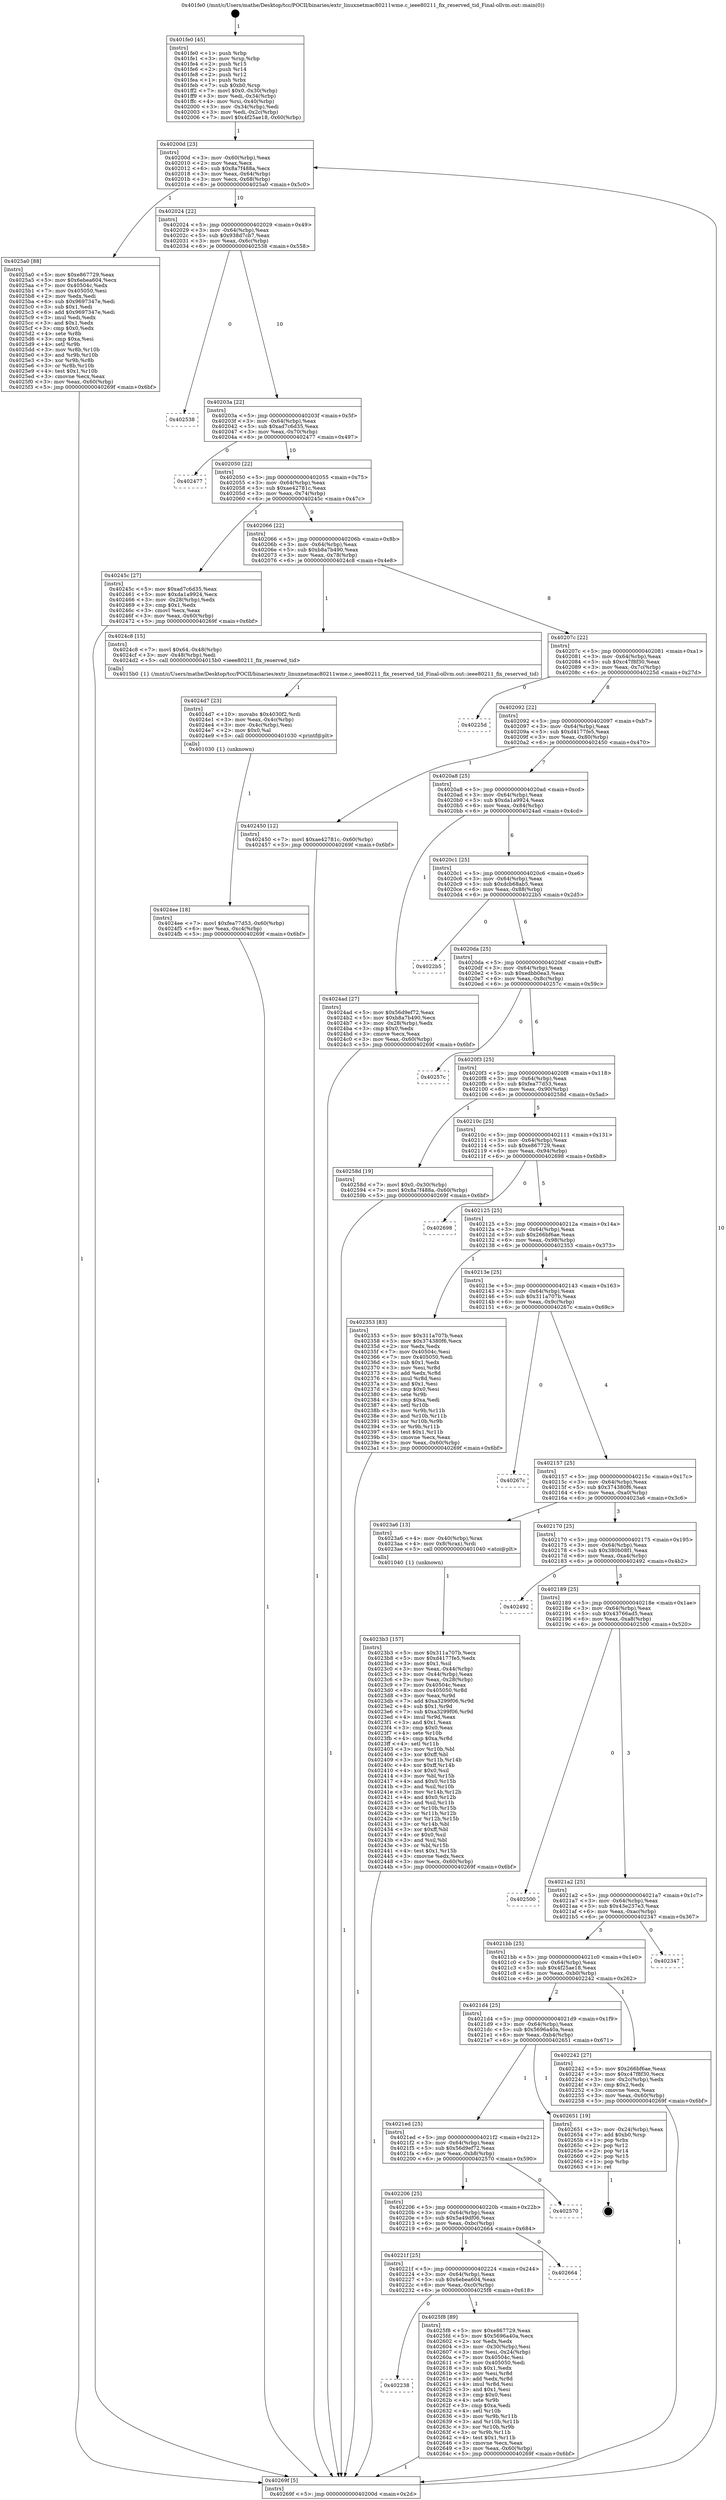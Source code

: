 digraph "0x401fe0" {
  label = "0x401fe0 (/mnt/c/Users/mathe/Desktop/tcc/POCII/binaries/extr_linuxnetmac80211wme.c_ieee80211_fix_reserved_tid_Final-ollvm.out::main(0))"
  labelloc = "t"
  node[shape=record]

  Entry [label="",width=0.3,height=0.3,shape=circle,fillcolor=black,style=filled]
  "0x40200d" [label="{
     0x40200d [23]\l
     | [instrs]\l
     &nbsp;&nbsp;0x40200d \<+3\>: mov -0x60(%rbp),%eax\l
     &nbsp;&nbsp;0x402010 \<+2\>: mov %eax,%ecx\l
     &nbsp;&nbsp;0x402012 \<+6\>: sub $0x8a7f488a,%ecx\l
     &nbsp;&nbsp;0x402018 \<+3\>: mov %eax,-0x64(%rbp)\l
     &nbsp;&nbsp;0x40201b \<+3\>: mov %ecx,-0x68(%rbp)\l
     &nbsp;&nbsp;0x40201e \<+6\>: je 00000000004025a0 \<main+0x5c0\>\l
  }"]
  "0x4025a0" [label="{
     0x4025a0 [88]\l
     | [instrs]\l
     &nbsp;&nbsp;0x4025a0 \<+5\>: mov $0xe867729,%eax\l
     &nbsp;&nbsp;0x4025a5 \<+5\>: mov $0x6ebea604,%ecx\l
     &nbsp;&nbsp;0x4025aa \<+7\>: mov 0x40504c,%edx\l
     &nbsp;&nbsp;0x4025b1 \<+7\>: mov 0x405050,%esi\l
     &nbsp;&nbsp;0x4025b8 \<+2\>: mov %edx,%edi\l
     &nbsp;&nbsp;0x4025ba \<+6\>: sub $0x9697347e,%edi\l
     &nbsp;&nbsp;0x4025c0 \<+3\>: sub $0x1,%edi\l
     &nbsp;&nbsp;0x4025c3 \<+6\>: add $0x9697347e,%edi\l
     &nbsp;&nbsp;0x4025c9 \<+3\>: imul %edi,%edx\l
     &nbsp;&nbsp;0x4025cc \<+3\>: and $0x1,%edx\l
     &nbsp;&nbsp;0x4025cf \<+3\>: cmp $0x0,%edx\l
     &nbsp;&nbsp;0x4025d2 \<+4\>: sete %r8b\l
     &nbsp;&nbsp;0x4025d6 \<+3\>: cmp $0xa,%esi\l
     &nbsp;&nbsp;0x4025d9 \<+4\>: setl %r9b\l
     &nbsp;&nbsp;0x4025dd \<+3\>: mov %r8b,%r10b\l
     &nbsp;&nbsp;0x4025e0 \<+3\>: and %r9b,%r10b\l
     &nbsp;&nbsp;0x4025e3 \<+3\>: xor %r9b,%r8b\l
     &nbsp;&nbsp;0x4025e6 \<+3\>: or %r8b,%r10b\l
     &nbsp;&nbsp;0x4025e9 \<+4\>: test $0x1,%r10b\l
     &nbsp;&nbsp;0x4025ed \<+3\>: cmovne %ecx,%eax\l
     &nbsp;&nbsp;0x4025f0 \<+3\>: mov %eax,-0x60(%rbp)\l
     &nbsp;&nbsp;0x4025f3 \<+5\>: jmp 000000000040269f \<main+0x6bf\>\l
  }"]
  "0x402024" [label="{
     0x402024 [22]\l
     | [instrs]\l
     &nbsp;&nbsp;0x402024 \<+5\>: jmp 0000000000402029 \<main+0x49\>\l
     &nbsp;&nbsp;0x402029 \<+3\>: mov -0x64(%rbp),%eax\l
     &nbsp;&nbsp;0x40202c \<+5\>: sub $0x938d7cb7,%eax\l
     &nbsp;&nbsp;0x402031 \<+3\>: mov %eax,-0x6c(%rbp)\l
     &nbsp;&nbsp;0x402034 \<+6\>: je 0000000000402538 \<main+0x558\>\l
  }"]
  Exit [label="",width=0.3,height=0.3,shape=circle,fillcolor=black,style=filled,peripheries=2]
  "0x402538" [label="{
     0x402538\l
  }", style=dashed]
  "0x40203a" [label="{
     0x40203a [22]\l
     | [instrs]\l
     &nbsp;&nbsp;0x40203a \<+5\>: jmp 000000000040203f \<main+0x5f\>\l
     &nbsp;&nbsp;0x40203f \<+3\>: mov -0x64(%rbp),%eax\l
     &nbsp;&nbsp;0x402042 \<+5\>: sub $0xad7c6d35,%eax\l
     &nbsp;&nbsp;0x402047 \<+3\>: mov %eax,-0x70(%rbp)\l
     &nbsp;&nbsp;0x40204a \<+6\>: je 0000000000402477 \<main+0x497\>\l
  }"]
  "0x402238" [label="{
     0x402238\l
  }", style=dashed]
  "0x402477" [label="{
     0x402477\l
  }", style=dashed]
  "0x402050" [label="{
     0x402050 [22]\l
     | [instrs]\l
     &nbsp;&nbsp;0x402050 \<+5\>: jmp 0000000000402055 \<main+0x75\>\l
     &nbsp;&nbsp;0x402055 \<+3\>: mov -0x64(%rbp),%eax\l
     &nbsp;&nbsp;0x402058 \<+5\>: sub $0xae42781c,%eax\l
     &nbsp;&nbsp;0x40205d \<+3\>: mov %eax,-0x74(%rbp)\l
     &nbsp;&nbsp;0x402060 \<+6\>: je 000000000040245c \<main+0x47c\>\l
  }"]
  "0x4025f8" [label="{
     0x4025f8 [89]\l
     | [instrs]\l
     &nbsp;&nbsp;0x4025f8 \<+5\>: mov $0xe867729,%eax\l
     &nbsp;&nbsp;0x4025fd \<+5\>: mov $0x5696a40a,%ecx\l
     &nbsp;&nbsp;0x402602 \<+2\>: xor %edx,%edx\l
     &nbsp;&nbsp;0x402604 \<+3\>: mov -0x30(%rbp),%esi\l
     &nbsp;&nbsp;0x402607 \<+3\>: mov %esi,-0x24(%rbp)\l
     &nbsp;&nbsp;0x40260a \<+7\>: mov 0x40504c,%esi\l
     &nbsp;&nbsp;0x402611 \<+7\>: mov 0x405050,%edi\l
     &nbsp;&nbsp;0x402618 \<+3\>: sub $0x1,%edx\l
     &nbsp;&nbsp;0x40261b \<+3\>: mov %esi,%r8d\l
     &nbsp;&nbsp;0x40261e \<+3\>: add %edx,%r8d\l
     &nbsp;&nbsp;0x402621 \<+4\>: imul %r8d,%esi\l
     &nbsp;&nbsp;0x402625 \<+3\>: and $0x1,%esi\l
     &nbsp;&nbsp;0x402628 \<+3\>: cmp $0x0,%esi\l
     &nbsp;&nbsp;0x40262b \<+4\>: sete %r9b\l
     &nbsp;&nbsp;0x40262f \<+3\>: cmp $0xa,%edi\l
     &nbsp;&nbsp;0x402632 \<+4\>: setl %r10b\l
     &nbsp;&nbsp;0x402636 \<+3\>: mov %r9b,%r11b\l
     &nbsp;&nbsp;0x402639 \<+3\>: and %r10b,%r11b\l
     &nbsp;&nbsp;0x40263c \<+3\>: xor %r10b,%r9b\l
     &nbsp;&nbsp;0x40263f \<+3\>: or %r9b,%r11b\l
     &nbsp;&nbsp;0x402642 \<+4\>: test $0x1,%r11b\l
     &nbsp;&nbsp;0x402646 \<+3\>: cmovne %ecx,%eax\l
     &nbsp;&nbsp;0x402649 \<+3\>: mov %eax,-0x60(%rbp)\l
     &nbsp;&nbsp;0x40264c \<+5\>: jmp 000000000040269f \<main+0x6bf\>\l
  }"]
  "0x40245c" [label="{
     0x40245c [27]\l
     | [instrs]\l
     &nbsp;&nbsp;0x40245c \<+5\>: mov $0xad7c6d35,%eax\l
     &nbsp;&nbsp;0x402461 \<+5\>: mov $0xda1a9924,%ecx\l
     &nbsp;&nbsp;0x402466 \<+3\>: mov -0x28(%rbp),%edx\l
     &nbsp;&nbsp;0x402469 \<+3\>: cmp $0x1,%edx\l
     &nbsp;&nbsp;0x40246c \<+3\>: cmovl %ecx,%eax\l
     &nbsp;&nbsp;0x40246f \<+3\>: mov %eax,-0x60(%rbp)\l
     &nbsp;&nbsp;0x402472 \<+5\>: jmp 000000000040269f \<main+0x6bf\>\l
  }"]
  "0x402066" [label="{
     0x402066 [22]\l
     | [instrs]\l
     &nbsp;&nbsp;0x402066 \<+5\>: jmp 000000000040206b \<main+0x8b\>\l
     &nbsp;&nbsp;0x40206b \<+3\>: mov -0x64(%rbp),%eax\l
     &nbsp;&nbsp;0x40206e \<+5\>: sub $0xb8a7b490,%eax\l
     &nbsp;&nbsp;0x402073 \<+3\>: mov %eax,-0x78(%rbp)\l
     &nbsp;&nbsp;0x402076 \<+6\>: je 00000000004024c8 \<main+0x4e8\>\l
  }"]
  "0x40221f" [label="{
     0x40221f [25]\l
     | [instrs]\l
     &nbsp;&nbsp;0x40221f \<+5\>: jmp 0000000000402224 \<main+0x244\>\l
     &nbsp;&nbsp;0x402224 \<+3\>: mov -0x64(%rbp),%eax\l
     &nbsp;&nbsp;0x402227 \<+5\>: sub $0x6ebea604,%eax\l
     &nbsp;&nbsp;0x40222c \<+6\>: mov %eax,-0xc0(%rbp)\l
     &nbsp;&nbsp;0x402232 \<+6\>: je 00000000004025f8 \<main+0x618\>\l
  }"]
  "0x4024c8" [label="{
     0x4024c8 [15]\l
     | [instrs]\l
     &nbsp;&nbsp;0x4024c8 \<+7\>: movl $0x64,-0x48(%rbp)\l
     &nbsp;&nbsp;0x4024cf \<+3\>: mov -0x48(%rbp),%edi\l
     &nbsp;&nbsp;0x4024d2 \<+5\>: call 00000000004015b0 \<ieee80211_fix_reserved_tid\>\l
     | [calls]\l
     &nbsp;&nbsp;0x4015b0 \{1\} (/mnt/c/Users/mathe/Desktop/tcc/POCII/binaries/extr_linuxnetmac80211wme.c_ieee80211_fix_reserved_tid_Final-ollvm.out::ieee80211_fix_reserved_tid)\l
  }"]
  "0x40207c" [label="{
     0x40207c [22]\l
     | [instrs]\l
     &nbsp;&nbsp;0x40207c \<+5\>: jmp 0000000000402081 \<main+0xa1\>\l
     &nbsp;&nbsp;0x402081 \<+3\>: mov -0x64(%rbp),%eax\l
     &nbsp;&nbsp;0x402084 \<+5\>: sub $0xc47f8f30,%eax\l
     &nbsp;&nbsp;0x402089 \<+3\>: mov %eax,-0x7c(%rbp)\l
     &nbsp;&nbsp;0x40208c \<+6\>: je 000000000040225d \<main+0x27d\>\l
  }"]
  "0x402664" [label="{
     0x402664\l
  }", style=dashed]
  "0x40225d" [label="{
     0x40225d\l
  }", style=dashed]
  "0x402092" [label="{
     0x402092 [22]\l
     | [instrs]\l
     &nbsp;&nbsp;0x402092 \<+5\>: jmp 0000000000402097 \<main+0xb7\>\l
     &nbsp;&nbsp;0x402097 \<+3\>: mov -0x64(%rbp),%eax\l
     &nbsp;&nbsp;0x40209a \<+5\>: sub $0xd4177fe5,%eax\l
     &nbsp;&nbsp;0x40209f \<+3\>: mov %eax,-0x80(%rbp)\l
     &nbsp;&nbsp;0x4020a2 \<+6\>: je 0000000000402450 \<main+0x470\>\l
  }"]
  "0x402206" [label="{
     0x402206 [25]\l
     | [instrs]\l
     &nbsp;&nbsp;0x402206 \<+5\>: jmp 000000000040220b \<main+0x22b\>\l
     &nbsp;&nbsp;0x40220b \<+3\>: mov -0x64(%rbp),%eax\l
     &nbsp;&nbsp;0x40220e \<+5\>: sub $0x5a49df06,%eax\l
     &nbsp;&nbsp;0x402213 \<+6\>: mov %eax,-0xbc(%rbp)\l
     &nbsp;&nbsp;0x402219 \<+6\>: je 0000000000402664 \<main+0x684\>\l
  }"]
  "0x402450" [label="{
     0x402450 [12]\l
     | [instrs]\l
     &nbsp;&nbsp;0x402450 \<+7\>: movl $0xae42781c,-0x60(%rbp)\l
     &nbsp;&nbsp;0x402457 \<+5\>: jmp 000000000040269f \<main+0x6bf\>\l
  }"]
  "0x4020a8" [label="{
     0x4020a8 [25]\l
     | [instrs]\l
     &nbsp;&nbsp;0x4020a8 \<+5\>: jmp 00000000004020ad \<main+0xcd\>\l
     &nbsp;&nbsp;0x4020ad \<+3\>: mov -0x64(%rbp),%eax\l
     &nbsp;&nbsp;0x4020b0 \<+5\>: sub $0xda1a9924,%eax\l
     &nbsp;&nbsp;0x4020b5 \<+6\>: mov %eax,-0x84(%rbp)\l
     &nbsp;&nbsp;0x4020bb \<+6\>: je 00000000004024ad \<main+0x4cd\>\l
  }"]
  "0x402570" [label="{
     0x402570\l
  }", style=dashed]
  "0x4024ad" [label="{
     0x4024ad [27]\l
     | [instrs]\l
     &nbsp;&nbsp;0x4024ad \<+5\>: mov $0x56d9ef72,%eax\l
     &nbsp;&nbsp;0x4024b2 \<+5\>: mov $0xb8a7b490,%ecx\l
     &nbsp;&nbsp;0x4024b7 \<+3\>: mov -0x28(%rbp),%edx\l
     &nbsp;&nbsp;0x4024ba \<+3\>: cmp $0x0,%edx\l
     &nbsp;&nbsp;0x4024bd \<+3\>: cmove %ecx,%eax\l
     &nbsp;&nbsp;0x4024c0 \<+3\>: mov %eax,-0x60(%rbp)\l
     &nbsp;&nbsp;0x4024c3 \<+5\>: jmp 000000000040269f \<main+0x6bf\>\l
  }"]
  "0x4020c1" [label="{
     0x4020c1 [25]\l
     | [instrs]\l
     &nbsp;&nbsp;0x4020c1 \<+5\>: jmp 00000000004020c6 \<main+0xe6\>\l
     &nbsp;&nbsp;0x4020c6 \<+3\>: mov -0x64(%rbp),%eax\l
     &nbsp;&nbsp;0x4020c9 \<+5\>: sub $0xdcb68ab5,%eax\l
     &nbsp;&nbsp;0x4020ce \<+6\>: mov %eax,-0x88(%rbp)\l
     &nbsp;&nbsp;0x4020d4 \<+6\>: je 00000000004022b5 \<main+0x2d5\>\l
  }"]
  "0x4021ed" [label="{
     0x4021ed [25]\l
     | [instrs]\l
     &nbsp;&nbsp;0x4021ed \<+5\>: jmp 00000000004021f2 \<main+0x212\>\l
     &nbsp;&nbsp;0x4021f2 \<+3\>: mov -0x64(%rbp),%eax\l
     &nbsp;&nbsp;0x4021f5 \<+5\>: sub $0x56d9ef72,%eax\l
     &nbsp;&nbsp;0x4021fa \<+6\>: mov %eax,-0xb8(%rbp)\l
     &nbsp;&nbsp;0x402200 \<+6\>: je 0000000000402570 \<main+0x590\>\l
  }"]
  "0x4022b5" [label="{
     0x4022b5\l
  }", style=dashed]
  "0x4020da" [label="{
     0x4020da [25]\l
     | [instrs]\l
     &nbsp;&nbsp;0x4020da \<+5\>: jmp 00000000004020df \<main+0xff\>\l
     &nbsp;&nbsp;0x4020df \<+3\>: mov -0x64(%rbp),%eax\l
     &nbsp;&nbsp;0x4020e2 \<+5\>: sub $0xedbb0ea3,%eax\l
     &nbsp;&nbsp;0x4020e7 \<+6\>: mov %eax,-0x8c(%rbp)\l
     &nbsp;&nbsp;0x4020ed \<+6\>: je 000000000040257c \<main+0x59c\>\l
  }"]
  "0x402651" [label="{
     0x402651 [19]\l
     | [instrs]\l
     &nbsp;&nbsp;0x402651 \<+3\>: mov -0x24(%rbp),%eax\l
     &nbsp;&nbsp;0x402654 \<+7\>: add $0xb0,%rsp\l
     &nbsp;&nbsp;0x40265b \<+1\>: pop %rbx\l
     &nbsp;&nbsp;0x40265c \<+2\>: pop %r12\l
     &nbsp;&nbsp;0x40265e \<+2\>: pop %r14\l
     &nbsp;&nbsp;0x402660 \<+2\>: pop %r15\l
     &nbsp;&nbsp;0x402662 \<+1\>: pop %rbp\l
     &nbsp;&nbsp;0x402663 \<+1\>: ret\l
  }"]
  "0x40257c" [label="{
     0x40257c\l
  }", style=dashed]
  "0x4020f3" [label="{
     0x4020f3 [25]\l
     | [instrs]\l
     &nbsp;&nbsp;0x4020f3 \<+5\>: jmp 00000000004020f8 \<main+0x118\>\l
     &nbsp;&nbsp;0x4020f8 \<+3\>: mov -0x64(%rbp),%eax\l
     &nbsp;&nbsp;0x4020fb \<+5\>: sub $0xfea77d53,%eax\l
     &nbsp;&nbsp;0x402100 \<+6\>: mov %eax,-0x90(%rbp)\l
     &nbsp;&nbsp;0x402106 \<+6\>: je 000000000040258d \<main+0x5ad\>\l
  }"]
  "0x4024ee" [label="{
     0x4024ee [18]\l
     | [instrs]\l
     &nbsp;&nbsp;0x4024ee \<+7\>: movl $0xfea77d53,-0x60(%rbp)\l
     &nbsp;&nbsp;0x4024f5 \<+6\>: mov %eax,-0xc4(%rbp)\l
     &nbsp;&nbsp;0x4024fb \<+5\>: jmp 000000000040269f \<main+0x6bf\>\l
  }"]
  "0x40258d" [label="{
     0x40258d [19]\l
     | [instrs]\l
     &nbsp;&nbsp;0x40258d \<+7\>: movl $0x0,-0x30(%rbp)\l
     &nbsp;&nbsp;0x402594 \<+7\>: movl $0x8a7f488a,-0x60(%rbp)\l
     &nbsp;&nbsp;0x40259b \<+5\>: jmp 000000000040269f \<main+0x6bf\>\l
  }"]
  "0x40210c" [label="{
     0x40210c [25]\l
     | [instrs]\l
     &nbsp;&nbsp;0x40210c \<+5\>: jmp 0000000000402111 \<main+0x131\>\l
     &nbsp;&nbsp;0x402111 \<+3\>: mov -0x64(%rbp),%eax\l
     &nbsp;&nbsp;0x402114 \<+5\>: sub $0xe867729,%eax\l
     &nbsp;&nbsp;0x402119 \<+6\>: mov %eax,-0x94(%rbp)\l
     &nbsp;&nbsp;0x40211f \<+6\>: je 0000000000402698 \<main+0x6b8\>\l
  }"]
  "0x4024d7" [label="{
     0x4024d7 [23]\l
     | [instrs]\l
     &nbsp;&nbsp;0x4024d7 \<+10\>: movabs $0x4030f2,%rdi\l
     &nbsp;&nbsp;0x4024e1 \<+3\>: mov %eax,-0x4c(%rbp)\l
     &nbsp;&nbsp;0x4024e4 \<+3\>: mov -0x4c(%rbp),%esi\l
     &nbsp;&nbsp;0x4024e7 \<+2\>: mov $0x0,%al\l
     &nbsp;&nbsp;0x4024e9 \<+5\>: call 0000000000401030 \<printf@plt\>\l
     | [calls]\l
     &nbsp;&nbsp;0x401030 \{1\} (unknown)\l
  }"]
  "0x402698" [label="{
     0x402698\l
  }", style=dashed]
  "0x402125" [label="{
     0x402125 [25]\l
     | [instrs]\l
     &nbsp;&nbsp;0x402125 \<+5\>: jmp 000000000040212a \<main+0x14a\>\l
     &nbsp;&nbsp;0x40212a \<+3\>: mov -0x64(%rbp),%eax\l
     &nbsp;&nbsp;0x40212d \<+5\>: sub $0x266bf6ae,%eax\l
     &nbsp;&nbsp;0x402132 \<+6\>: mov %eax,-0x98(%rbp)\l
     &nbsp;&nbsp;0x402138 \<+6\>: je 0000000000402353 \<main+0x373\>\l
  }"]
  "0x4023b3" [label="{
     0x4023b3 [157]\l
     | [instrs]\l
     &nbsp;&nbsp;0x4023b3 \<+5\>: mov $0x311a707b,%ecx\l
     &nbsp;&nbsp;0x4023b8 \<+5\>: mov $0xd4177fe5,%edx\l
     &nbsp;&nbsp;0x4023bd \<+3\>: mov $0x1,%sil\l
     &nbsp;&nbsp;0x4023c0 \<+3\>: mov %eax,-0x44(%rbp)\l
     &nbsp;&nbsp;0x4023c3 \<+3\>: mov -0x44(%rbp),%eax\l
     &nbsp;&nbsp;0x4023c6 \<+3\>: mov %eax,-0x28(%rbp)\l
     &nbsp;&nbsp;0x4023c9 \<+7\>: mov 0x40504c,%eax\l
     &nbsp;&nbsp;0x4023d0 \<+8\>: mov 0x405050,%r8d\l
     &nbsp;&nbsp;0x4023d8 \<+3\>: mov %eax,%r9d\l
     &nbsp;&nbsp;0x4023db \<+7\>: add $0xa3299f06,%r9d\l
     &nbsp;&nbsp;0x4023e2 \<+4\>: sub $0x1,%r9d\l
     &nbsp;&nbsp;0x4023e6 \<+7\>: sub $0xa3299f06,%r9d\l
     &nbsp;&nbsp;0x4023ed \<+4\>: imul %r9d,%eax\l
     &nbsp;&nbsp;0x4023f1 \<+3\>: and $0x1,%eax\l
     &nbsp;&nbsp;0x4023f4 \<+3\>: cmp $0x0,%eax\l
     &nbsp;&nbsp;0x4023f7 \<+4\>: sete %r10b\l
     &nbsp;&nbsp;0x4023fb \<+4\>: cmp $0xa,%r8d\l
     &nbsp;&nbsp;0x4023ff \<+4\>: setl %r11b\l
     &nbsp;&nbsp;0x402403 \<+3\>: mov %r10b,%bl\l
     &nbsp;&nbsp;0x402406 \<+3\>: xor $0xff,%bl\l
     &nbsp;&nbsp;0x402409 \<+3\>: mov %r11b,%r14b\l
     &nbsp;&nbsp;0x40240c \<+4\>: xor $0xff,%r14b\l
     &nbsp;&nbsp;0x402410 \<+4\>: xor $0x0,%sil\l
     &nbsp;&nbsp;0x402414 \<+3\>: mov %bl,%r15b\l
     &nbsp;&nbsp;0x402417 \<+4\>: and $0x0,%r15b\l
     &nbsp;&nbsp;0x40241b \<+3\>: and %sil,%r10b\l
     &nbsp;&nbsp;0x40241e \<+3\>: mov %r14b,%r12b\l
     &nbsp;&nbsp;0x402421 \<+4\>: and $0x0,%r12b\l
     &nbsp;&nbsp;0x402425 \<+3\>: and %sil,%r11b\l
     &nbsp;&nbsp;0x402428 \<+3\>: or %r10b,%r15b\l
     &nbsp;&nbsp;0x40242b \<+3\>: or %r11b,%r12b\l
     &nbsp;&nbsp;0x40242e \<+3\>: xor %r12b,%r15b\l
     &nbsp;&nbsp;0x402431 \<+3\>: or %r14b,%bl\l
     &nbsp;&nbsp;0x402434 \<+3\>: xor $0xff,%bl\l
     &nbsp;&nbsp;0x402437 \<+4\>: or $0x0,%sil\l
     &nbsp;&nbsp;0x40243b \<+3\>: and %sil,%bl\l
     &nbsp;&nbsp;0x40243e \<+3\>: or %bl,%r15b\l
     &nbsp;&nbsp;0x402441 \<+4\>: test $0x1,%r15b\l
     &nbsp;&nbsp;0x402445 \<+3\>: cmovne %edx,%ecx\l
     &nbsp;&nbsp;0x402448 \<+3\>: mov %ecx,-0x60(%rbp)\l
     &nbsp;&nbsp;0x40244b \<+5\>: jmp 000000000040269f \<main+0x6bf\>\l
  }"]
  "0x402353" [label="{
     0x402353 [83]\l
     | [instrs]\l
     &nbsp;&nbsp;0x402353 \<+5\>: mov $0x311a707b,%eax\l
     &nbsp;&nbsp;0x402358 \<+5\>: mov $0x374380f6,%ecx\l
     &nbsp;&nbsp;0x40235d \<+2\>: xor %edx,%edx\l
     &nbsp;&nbsp;0x40235f \<+7\>: mov 0x40504c,%esi\l
     &nbsp;&nbsp;0x402366 \<+7\>: mov 0x405050,%edi\l
     &nbsp;&nbsp;0x40236d \<+3\>: sub $0x1,%edx\l
     &nbsp;&nbsp;0x402370 \<+3\>: mov %esi,%r8d\l
     &nbsp;&nbsp;0x402373 \<+3\>: add %edx,%r8d\l
     &nbsp;&nbsp;0x402376 \<+4\>: imul %r8d,%esi\l
     &nbsp;&nbsp;0x40237a \<+3\>: and $0x1,%esi\l
     &nbsp;&nbsp;0x40237d \<+3\>: cmp $0x0,%esi\l
     &nbsp;&nbsp;0x402380 \<+4\>: sete %r9b\l
     &nbsp;&nbsp;0x402384 \<+3\>: cmp $0xa,%edi\l
     &nbsp;&nbsp;0x402387 \<+4\>: setl %r10b\l
     &nbsp;&nbsp;0x40238b \<+3\>: mov %r9b,%r11b\l
     &nbsp;&nbsp;0x40238e \<+3\>: and %r10b,%r11b\l
     &nbsp;&nbsp;0x402391 \<+3\>: xor %r10b,%r9b\l
     &nbsp;&nbsp;0x402394 \<+3\>: or %r9b,%r11b\l
     &nbsp;&nbsp;0x402397 \<+4\>: test $0x1,%r11b\l
     &nbsp;&nbsp;0x40239b \<+3\>: cmovne %ecx,%eax\l
     &nbsp;&nbsp;0x40239e \<+3\>: mov %eax,-0x60(%rbp)\l
     &nbsp;&nbsp;0x4023a1 \<+5\>: jmp 000000000040269f \<main+0x6bf\>\l
  }"]
  "0x40213e" [label="{
     0x40213e [25]\l
     | [instrs]\l
     &nbsp;&nbsp;0x40213e \<+5\>: jmp 0000000000402143 \<main+0x163\>\l
     &nbsp;&nbsp;0x402143 \<+3\>: mov -0x64(%rbp),%eax\l
     &nbsp;&nbsp;0x402146 \<+5\>: sub $0x311a707b,%eax\l
     &nbsp;&nbsp;0x40214b \<+6\>: mov %eax,-0x9c(%rbp)\l
     &nbsp;&nbsp;0x402151 \<+6\>: je 000000000040267c \<main+0x69c\>\l
  }"]
  "0x401fe0" [label="{
     0x401fe0 [45]\l
     | [instrs]\l
     &nbsp;&nbsp;0x401fe0 \<+1\>: push %rbp\l
     &nbsp;&nbsp;0x401fe1 \<+3\>: mov %rsp,%rbp\l
     &nbsp;&nbsp;0x401fe4 \<+2\>: push %r15\l
     &nbsp;&nbsp;0x401fe6 \<+2\>: push %r14\l
     &nbsp;&nbsp;0x401fe8 \<+2\>: push %r12\l
     &nbsp;&nbsp;0x401fea \<+1\>: push %rbx\l
     &nbsp;&nbsp;0x401feb \<+7\>: sub $0xb0,%rsp\l
     &nbsp;&nbsp;0x401ff2 \<+7\>: movl $0x0,-0x30(%rbp)\l
     &nbsp;&nbsp;0x401ff9 \<+3\>: mov %edi,-0x34(%rbp)\l
     &nbsp;&nbsp;0x401ffc \<+4\>: mov %rsi,-0x40(%rbp)\l
     &nbsp;&nbsp;0x402000 \<+3\>: mov -0x34(%rbp),%edi\l
     &nbsp;&nbsp;0x402003 \<+3\>: mov %edi,-0x2c(%rbp)\l
     &nbsp;&nbsp;0x402006 \<+7\>: movl $0x4f25ae18,-0x60(%rbp)\l
  }"]
  "0x40267c" [label="{
     0x40267c\l
  }", style=dashed]
  "0x402157" [label="{
     0x402157 [25]\l
     | [instrs]\l
     &nbsp;&nbsp;0x402157 \<+5\>: jmp 000000000040215c \<main+0x17c\>\l
     &nbsp;&nbsp;0x40215c \<+3\>: mov -0x64(%rbp),%eax\l
     &nbsp;&nbsp;0x40215f \<+5\>: sub $0x374380f6,%eax\l
     &nbsp;&nbsp;0x402164 \<+6\>: mov %eax,-0xa0(%rbp)\l
     &nbsp;&nbsp;0x40216a \<+6\>: je 00000000004023a6 \<main+0x3c6\>\l
  }"]
  "0x40269f" [label="{
     0x40269f [5]\l
     | [instrs]\l
     &nbsp;&nbsp;0x40269f \<+5\>: jmp 000000000040200d \<main+0x2d\>\l
  }"]
  "0x4023a6" [label="{
     0x4023a6 [13]\l
     | [instrs]\l
     &nbsp;&nbsp;0x4023a6 \<+4\>: mov -0x40(%rbp),%rax\l
     &nbsp;&nbsp;0x4023aa \<+4\>: mov 0x8(%rax),%rdi\l
     &nbsp;&nbsp;0x4023ae \<+5\>: call 0000000000401040 \<atoi@plt\>\l
     | [calls]\l
     &nbsp;&nbsp;0x401040 \{1\} (unknown)\l
  }"]
  "0x402170" [label="{
     0x402170 [25]\l
     | [instrs]\l
     &nbsp;&nbsp;0x402170 \<+5\>: jmp 0000000000402175 \<main+0x195\>\l
     &nbsp;&nbsp;0x402175 \<+3\>: mov -0x64(%rbp),%eax\l
     &nbsp;&nbsp;0x402178 \<+5\>: sub $0x380b08f1,%eax\l
     &nbsp;&nbsp;0x40217d \<+6\>: mov %eax,-0xa4(%rbp)\l
     &nbsp;&nbsp;0x402183 \<+6\>: je 0000000000402492 \<main+0x4b2\>\l
  }"]
  "0x4021d4" [label="{
     0x4021d4 [25]\l
     | [instrs]\l
     &nbsp;&nbsp;0x4021d4 \<+5\>: jmp 00000000004021d9 \<main+0x1f9\>\l
     &nbsp;&nbsp;0x4021d9 \<+3\>: mov -0x64(%rbp),%eax\l
     &nbsp;&nbsp;0x4021dc \<+5\>: sub $0x5696a40a,%eax\l
     &nbsp;&nbsp;0x4021e1 \<+6\>: mov %eax,-0xb4(%rbp)\l
     &nbsp;&nbsp;0x4021e7 \<+6\>: je 0000000000402651 \<main+0x671\>\l
  }"]
  "0x402492" [label="{
     0x402492\l
  }", style=dashed]
  "0x402189" [label="{
     0x402189 [25]\l
     | [instrs]\l
     &nbsp;&nbsp;0x402189 \<+5\>: jmp 000000000040218e \<main+0x1ae\>\l
     &nbsp;&nbsp;0x40218e \<+3\>: mov -0x64(%rbp),%eax\l
     &nbsp;&nbsp;0x402191 \<+5\>: sub $0x43766ad5,%eax\l
     &nbsp;&nbsp;0x402196 \<+6\>: mov %eax,-0xa8(%rbp)\l
     &nbsp;&nbsp;0x40219c \<+6\>: je 0000000000402500 \<main+0x520\>\l
  }"]
  "0x402242" [label="{
     0x402242 [27]\l
     | [instrs]\l
     &nbsp;&nbsp;0x402242 \<+5\>: mov $0x266bf6ae,%eax\l
     &nbsp;&nbsp;0x402247 \<+5\>: mov $0xc47f8f30,%ecx\l
     &nbsp;&nbsp;0x40224c \<+3\>: mov -0x2c(%rbp),%edx\l
     &nbsp;&nbsp;0x40224f \<+3\>: cmp $0x2,%edx\l
     &nbsp;&nbsp;0x402252 \<+3\>: cmovne %ecx,%eax\l
     &nbsp;&nbsp;0x402255 \<+3\>: mov %eax,-0x60(%rbp)\l
     &nbsp;&nbsp;0x402258 \<+5\>: jmp 000000000040269f \<main+0x6bf\>\l
  }"]
  "0x402500" [label="{
     0x402500\l
  }", style=dashed]
  "0x4021a2" [label="{
     0x4021a2 [25]\l
     | [instrs]\l
     &nbsp;&nbsp;0x4021a2 \<+5\>: jmp 00000000004021a7 \<main+0x1c7\>\l
     &nbsp;&nbsp;0x4021a7 \<+3\>: mov -0x64(%rbp),%eax\l
     &nbsp;&nbsp;0x4021aa \<+5\>: sub $0x43e237e3,%eax\l
     &nbsp;&nbsp;0x4021af \<+6\>: mov %eax,-0xac(%rbp)\l
     &nbsp;&nbsp;0x4021b5 \<+6\>: je 0000000000402347 \<main+0x367\>\l
  }"]
  "0x4021bb" [label="{
     0x4021bb [25]\l
     | [instrs]\l
     &nbsp;&nbsp;0x4021bb \<+5\>: jmp 00000000004021c0 \<main+0x1e0\>\l
     &nbsp;&nbsp;0x4021c0 \<+3\>: mov -0x64(%rbp),%eax\l
     &nbsp;&nbsp;0x4021c3 \<+5\>: sub $0x4f25ae18,%eax\l
     &nbsp;&nbsp;0x4021c8 \<+6\>: mov %eax,-0xb0(%rbp)\l
     &nbsp;&nbsp;0x4021ce \<+6\>: je 0000000000402242 \<main+0x262\>\l
  }"]
  "0x402347" [label="{
     0x402347\l
  }", style=dashed]
  Entry -> "0x401fe0" [label=" 1"]
  "0x40200d" -> "0x4025a0" [label=" 1"]
  "0x40200d" -> "0x402024" [label=" 10"]
  "0x402651" -> Exit [label=" 1"]
  "0x402024" -> "0x402538" [label=" 0"]
  "0x402024" -> "0x40203a" [label=" 10"]
  "0x4025f8" -> "0x40269f" [label=" 1"]
  "0x40203a" -> "0x402477" [label=" 0"]
  "0x40203a" -> "0x402050" [label=" 10"]
  "0x40221f" -> "0x402238" [label=" 0"]
  "0x402050" -> "0x40245c" [label=" 1"]
  "0x402050" -> "0x402066" [label=" 9"]
  "0x40221f" -> "0x4025f8" [label=" 1"]
  "0x402066" -> "0x4024c8" [label=" 1"]
  "0x402066" -> "0x40207c" [label=" 8"]
  "0x402206" -> "0x40221f" [label=" 1"]
  "0x40207c" -> "0x40225d" [label=" 0"]
  "0x40207c" -> "0x402092" [label=" 8"]
  "0x402206" -> "0x402664" [label=" 0"]
  "0x402092" -> "0x402450" [label=" 1"]
  "0x402092" -> "0x4020a8" [label=" 7"]
  "0x4021ed" -> "0x402206" [label=" 1"]
  "0x4020a8" -> "0x4024ad" [label=" 1"]
  "0x4020a8" -> "0x4020c1" [label=" 6"]
  "0x4021ed" -> "0x402570" [label=" 0"]
  "0x4020c1" -> "0x4022b5" [label=" 0"]
  "0x4020c1" -> "0x4020da" [label=" 6"]
  "0x4021d4" -> "0x4021ed" [label=" 1"]
  "0x4020da" -> "0x40257c" [label=" 0"]
  "0x4020da" -> "0x4020f3" [label=" 6"]
  "0x4021d4" -> "0x402651" [label=" 1"]
  "0x4020f3" -> "0x40258d" [label=" 1"]
  "0x4020f3" -> "0x40210c" [label=" 5"]
  "0x4025a0" -> "0x40269f" [label=" 1"]
  "0x40210c" -> "0x402698" [label=" 0"]
  "0x40210c" -> "0x402125" [label=" 5"]
  "0x40258d" -> "0x40269f" [label=" 1"]
  "0x402125" -> "0x402353" [label=" 1"]
  "0x402125" -> "0x40213e" [label=" 4"]
  "0x4024ee" -> "0x40269f" [label=" 1"]
  "0x40213e" -> "0x40267c" [label=" 0"]
  "0x40213e" -> "0x402157" [label=" 4"]
  "0x4024d7" -> "0x4024ee" [label=" 1"]
  "0x402157" -> "0x4023a6" [label=" 1"]
  "0x402157" -> "0x402170" [label=" 3"]
  "0x4024c8" -> "0x4024d7" [label=" 1"]
  "0x402170" -> "0x402492" [label=" 0"]
  "0x402170" -> "0x402189" [label=" 3"]
  "0x4024ad" -> "0x40269f" [label=" 1"]
  "0x402189" -> "0x402500" [label=" 0"]
  "0x402189" -> "0x4021a2" [label=" 3"]
  "0x40245c" -> "0x40269f" [label=" 1"]
  "0x4021a2" -> "0x402347" [label=" 0"]
  "0x4021a2" -> "0x4021bb" [label=" 3"]
  "0x402450" -> "0x40269f" [label=" 1"]
  "0x4021bb" -> "0x402242" [label=" 1"]
  "0x4021bb" -> "0x4021d4" [label=" 2"]
  "0x402242" -> "0x40269f" [label=" 1"]
  "0x401fe0" -> "0x40200d" [label=" 1"]
  "0x40269f" -> "0x40200d" [label=" 10"]
  "0x402353" -> "0x40269f" [label=" 1"]
  "0x4023a6" -> "0x4023b3" [label=" 1"]
  "0x4023b3" -> "0x40269f" [label=" 1"]
}
